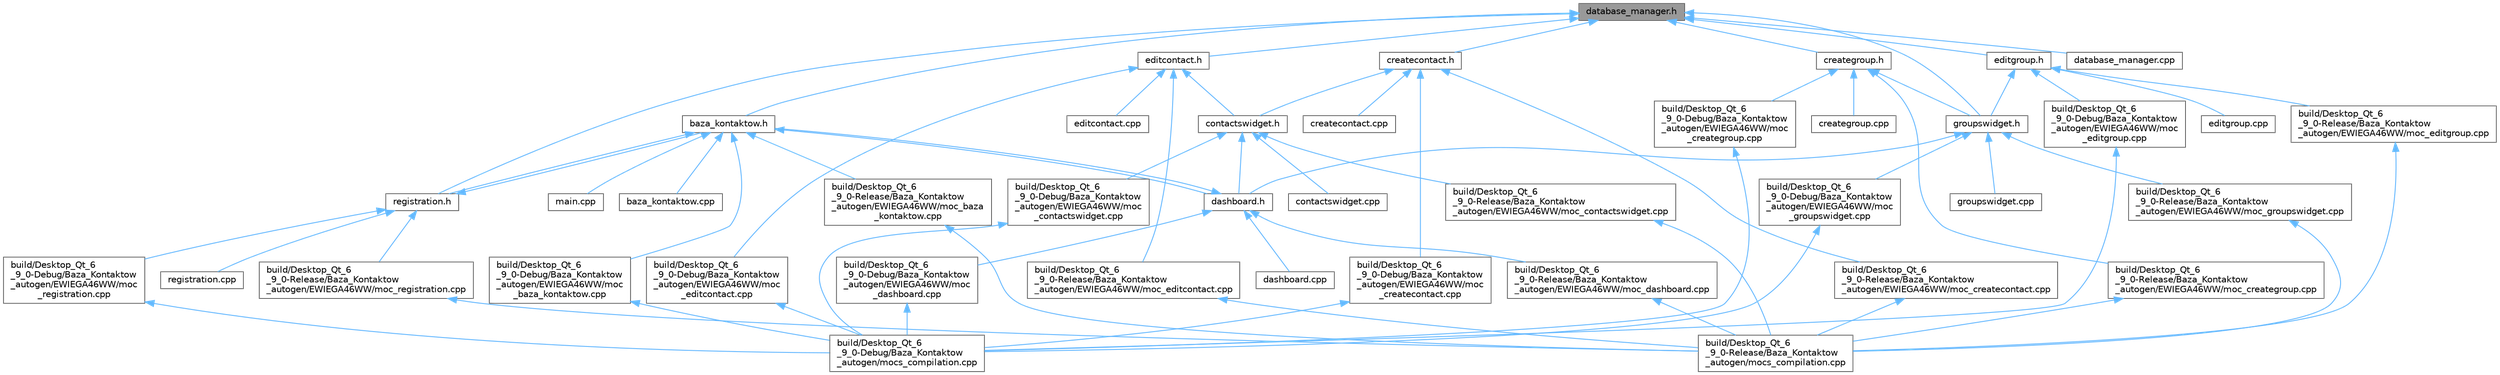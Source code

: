 digraph "database_manager.h"
{
 // LATEX_PDF_SIZE
  bgcolor="transparent";
  edge [fontname=Helvetica,fontsize=10,labelfontname=Helvetica,labelfontsize=10];
  node [fontname=Helvetica,fontsize=10,shape=box,height=0.2,width=0.4];
  Node1 [id="Node000001",label="database_manager.h",height=0.2,width=0.4,color="gray40", fillcolor="grey60", style="filled", fontcolor="black",tooltip=" "];
  Node1 -> Node2 [id="edge1_Node000001_Node000002",dir="back",color="steelblue1",style="solid",tooltip=" "];
  Node2 [id="Node000002",label="baza_kontaktow.h",height=0.2,width=0.4,color="grey40", fillcolor="white", style="filled",URL="$baza__kontaktow_8h.html",tooltip="Definicja klasy Baza_Kontaktow, głównego okna aplikacji, które pojawia się po uruchomieniu programu."];
  Node2 -> Node3 [id="edge2_Node000002_Node000003",dir="back",color="steelblue1",style="solid",tooltip=" "];
  Node3 [id="Node000003",label="baza_kontaktow.cpp",height=0.2,width=0.4,color="grey40", fillcolor="white", style="filled",URL="$baza__kontaktow_8cpp.html",tooltip=" "];
  Node2 -> Node4 [id="edge3_Node000002_Node000004",dir="back",color="steelblue1",style="solid",tooltip=" "];
  Node4 [id="Node000004",label="build/Desktop_Qt_6\l_9_0-Debug/Baza_Kontaktow\l_autogen/EWIEGA46WW/moc\l_baza_kontaktow.cpp",height=0.2,width=0.4,color="grey40", fillcolor="white", style="filled",URL="$Desktop__Qt__6__9__0-Debug_2Baza__Kontaktow__autogen_2EWIEGA46WW_2moc__baza__kontaktow_8cpp.html",tooltip=" "];
  Node4 -> Node5 [id="edge4_Node000004_Node000005",dir="back",color="steelblue1",style="solid",tooltip=" "];
  Node5 [id="Node000005",label="build/Desktop_Qt_6\l_9_0-Debug/Baza_Kontaktow\l_autogen/mocs_compilation.cpp",height=0.2,width=0.4,color="grey40", fillcolor="white", style="filled",URL="$Desktop__Qt__6__9__0-Debug_2Baza__Kontaktow__autogen_2mocs__compilation_8cpp.html",tooltip=" "];
  Node2 -> Node6 [id="edge5_Node000002_Node000006",dir="back",color="steelblue1",style="solid",tooltip=" "];
  Node6 [id="Node000006",label="build/Desktop_Qt_6\l_9_0-Release/Baza_Kontaktow\l_autogen/EWIEGA46WW/moc_baza\l_kontaktow.cpp",height=0.2,width=0.4,color="grey40", fillcolor="white", style="filled",URL="$Desktop__Qt__6__9__0-Release_2Baza__Kontaktow__autogen_2EWIEGA46WW_2moc__baza__kontaktow_8cpp.html",tooltip=" "];
  Node6 -> Node7 [id="edge6_Node000006_Node000007",dir="back",color="steelblue1",style="solid",tooltip=" "];
  Node7 [id="Node000007",label="build/Desktop_Qt_6\l_9_0-Release/Baza_Kontaktow\l_autogen/mocs_compilation.cpp",height=0.2,width=0.4,color="grey40", fillcolor="white", style="filled",URL="$Desktop__Qt__6__9__0-Release_2Baza__Kontaktow__autogen_2mocs__compilation_8cpp.html",tooltip=" "];
  Node2 -> Node8 [id="edge7_Node000002_Node000008",dir="back",color="steelblue1",style="solid",tooltip=" "];
  Node8 [id="Node000008",label="dashboard.h",height=0.2,width=0.4,color="grey40", fillcolor="white", style="filled",URL="$dashboard_8h.html",tooltip=" "];
  Node8 -> Node2 [id="edge8_Node000008_Node000002",dir="back",color="steelblue1",style="solid",tooltip=" "];
  Node8 -> Node9 [id="edge9_Node000008_Node000009",dir="back",color="steelblue1",style="solid",tooltip=" "];
  Node9 [id="Node000009",label="build/Desktop_Qt_6\l_9_0-Debug/Baza_Kontaktow\l_autogen/EWIEGA46WW/moc\l_dashboard.cpp",height=0.2,width=0.4,color="grey40", fillcolor="white", style="filled",URL="$Desktop__Qt__6__9__0-Debug_2Baza__Kontaktow__autogen_2EWIEGA46WW_2moc__dashboard_8cpp.html",tooltip=" "];
  Node9 -> Node5 [id="edge10_Node000009_Node000005",dir="back",color="steelblue1",style="solid",tooltip=" "];
  Node8 -> Node10 [id="edge11_Node000008_Node000010",dir="back",color="steelblue1",style="solid",tooltip=" "];
  Node10 [id="Node000010",label="build/Desktop_Qt_6\l_9_0-Release/Baza_Kontaktow\l_autogen/EWIEGA46WW/moc_dashboard.cpp",height=0.2,width=0.4,color="grey40", fillcolor="white", style="filled",URL="$Desktop__Qt__6__9__0-Release_2Baza__Kontaktow__autogen_2EWIEGA46WW_2moc__dashboard_8cpp.html",tooltip=" "];
  Node10 -> Node7 [id="edge12_Node000010_Node000007",dir="back",color="steelblue1",style="solid",tooltip=" "];
  Node8 -> Node11 [id="edge13_Node000008_Node000011",dir="back",color="steelblue1",style="solid",tooltip=" "];
  Node11 [id="Node000011",label="dashboard.cpp",height=0.2,width=0.4,color="grey40", fillcolor="white", style="filled",URL="$dashboard_8cpp.html",tooltip=" "];
  Node2 -> Node12 [id="edge14_Node000002_Node000012",dir="back",color="steelblue1",style="solid",tooltip=" "];
  Node12 [id="Node000012",label="main.cpp",height=0.2,width=0.4,color="grey40", fillcolor="white", style="filled",URL="$main_8cpp.html",tooltip=" "];
  Node2 -> Node13 [id="edge15_Node000002_Node000013",dir="back",color="steelblue1",style="solid",tooltip=" "];
  Node13 [id="Node000013",label="registration.h",height=0.2,width=0.4,color="grey40", fillcolor="white", style="filled",URL="$registration_8h.html",tooltip=" "];
  Node13 -> Node2 [id="edge16_Node000013_Node000002",dir="back",color="steelblue1",style="solid",tooltip=" "];
  Node13 -> Node14 [id="edge17_Node000013_Node000014",dir="back",color="steelblue1",style="solid",tooltip=" "];
  Node14 [id="Node000014",label="build/Desktop_Qt_6\l_9_0-Debug/Baza_Kontaktow\l_autogen/EWIEGA46WW/moc\l_registration.cpp",height=0.2,width=0.4,color="grey40", fillcolor="white", style="filled",URL="$Desktop__Qt__6__9__0-Debug_2Baza__Kontaktow__autogen_2EWIEGA46WW_2moc__registration_8cpp.html",tooltip=" "];
  Node14 -> Node5 [id="edge18_Node000014_Node000005",dir="back",color="steelblue1",style="solid",tooltip=" "];
  Node13 -> Node15 [id="edge19_Node000013_Node000015",dir="back",color="steelblue1",style="solid",tooltip=" "];
  Node15 [id="Node000015",label="build/Desktop_Qt_6\l_9_0-Release/Baza_Kontaktow\l_autogen/EWIEGA46WW/moc_registration.cpp",height=0.2,width=0.4,color="grey40", fillcolor="white", style="filled",URL="$Desktop__Qt__6__9__0-Release_2Baza__Kontaktow__autogen_2EWIEGA46WW_2moc__registration_8cpp.html",tooltip=" "];
  Node15 -> Node7 [id="edge20_Node000015_Node000007",dir="back",color="steelblue1",style="solid",tooltip=" "];
  Node13 -> Node16 [id="edge21_Node000013_Node000016",dir="back",color="steelblue1",style="solid",tooltip=" "];
  Node16 [id="Node000016",label="registration.cpp",height=0.2,width=0.4,color="grey40", fillcolor="white", style="filled",URL="$registration_8cpp.html",tooltip=" "];
  Node1 -> Node17 [id="edge22_Node000001_Node000017",dir="back",color="steelblue1",style="solid",tooltip=" "];
  Node17 [id="Node000017",label="createcontact.h",height=0.2,width=0.4,color="grey40", fillcolor="white", style="filled",URL="$createcontact_8h.html",tooltip=" "];
  Node17 -> Node18 [id="edge23_Node000017_Node000018",dir="back",color="steelblue1",style="solid",tooltip=" "];
  Node18 [id="Node000018",label="build/Desktop_Qt_6\l_9_0-Debug/Baza_Kontaktow\l_autogen/EWIEGA46WW/moc\l_createcontact.cpp",height=0.2,width=0.4,color="grey40", fillcolor="white", style="filled",URL="$Desktop__Qt__6__9__0-Debug_2Baza__Kontaktow__autogen_2EWIEGA46WW_2moc__createcontact_8cpp.html",tooltip=" "];
  Node18 -> Node5 [id="edge24_Node000018_Node000005",dir="back",color="steelblue1",style="solid",tooltip=" "];
  Node17 -> Node19 [id="edge25_Node000017_Node000019",dir="back",color="steelblue1",style="solid",tooltip=" "];
  Node19 [id="Node000019",label="build/Desktop_Qt_6\l_9_0-Release/Baza_Kontaktow\l_autogen/EWIEGA46WW/moc_createcontact.cpp",height=0.2,width=0.4,color="grey40", fillcolor="white", style="filled",URL="$Desktop__Qt__6__9__0-Release_2Baza__Kontaktow__autogen_2EWIEGA46WW_2moc__createcontact_8cpp.html",tooltip=" "];
  Node19 -> Node7 [id="edge26_Node000019_Node000007",dir="back",color="steelblue1",style="solid",tooltip=" "];
  Node17 -> Node20 [id="edge27_Node000017_Node000020",dir="back",color="steelblue1",style="solid",tooltip=" "];
  Node20 [id="Node000020",label="contactswidget.h",height=0.2,width=0.4,color="grey40", fillcolor="white", style="filled",URL="$contactswidget_8h.html",tooltip=" "];
  Node20 -> Node21 [id="edge28_Node000020_Node000021",dir="back",color="steelblue1",style="solid",tooltip=" "];
  Node21 [id="Node000021",label="build/Desktop_Qt_6\l_9_0-Debug/Baza_Kontaktow\l_autogen/EWIEGA46WW/moc\l_contactswidget.cpp",height=0.2,width=0.4,color="grey40", fillcolor="white", style="filled",URL="$Desktop__Qt__6__9__0-Debug_2Baza__Kontaktow__autogen_2EWIEGA46WW_2moc__contactswidget_8cpp.html",tooltip=" "];
  Node21 -> Node5 [id="edge29_Node000021_Node000005",dir="back",color="steelblue1",style="solid",tooltip=" "];
  Node20 -> Node22 [id="edge30_Node000020_Node000022",dir="back",color="steelblue1",style="solid",tooltip=" "];
  Node22 [id="Node000022",label="build/Desktop_Qt_6\l_9_0-Release/Baza_Kontaktow\l_autogen/EWIEGA46WW/moc_contactswidget.cpp",height=0.2,width=0.4,color="grey40", fillcolor="white", style="filled",URL="$Desktop__Qt__6__9__0-Release_2Baza__Kontaktow__autogen_2EWIEGA46WW_2moc__contactswidget_8cpp.html",tooltip=" "];
  Node22 -> Node7 [id="edge31_Node000022_Node000007",dir="back",color="steelblue1",style="solid",tooltip=" "];
  Node20 -> Node23 [id="edge32_Node000020_Node000023",dir="back",color="steelblue1",style="solid",tooltip=" "];
  Node23 [id="Node000023",label="contactswidget.cpp",height=0.2,width=0.4,color="grey40", fillcolor="white", style="filled",URL="$contactswidget_8cpp.html",tooltip=" "];
  Node20 -> Node8 [id="edge33_Node000020_Node000008",dir="back",color="steelblue1",style="solid",tooltip=" "];
  Node17 -> Node24 [id="edge34_Node000017_Node000024",dir="back",color="steelblue1",style="solid",tooltip=" "];
  Node24 [id="Node000024",label="createcontact.cpp",height=0.2,width=0.4,color="grey40", fillcolor="white", style="filled",URL="$createcontact_8cpp.html",tooltip=" "];
  Node1 -> Node25 [id="edge35_Node000001_Node000025",dir="back",color="steelblue1",style="solid",tooltip=" "];
  Node25 [id="Node000025",label="creategroup.h",height=0.2,width=0.4,color="grey40", fillcolor="white", style="filled",URL="$creategroup_8h.html",tooltip=" "];
  Node25 -> Node26 [id="edge36_Node000025_Node000026",dir="back",color="steelblue1",style="solid",tooltip=" "];
  Node26 [id="Node000026",label="build/Desktop_Qt_6\l_9_0-Debug/Baza_Kontaktow\l_autogen/EWIEGA46WW/moc\l_creategroup.cpp",height=0.2,width=0.4,color="grey40", fillcolor="white", style="filled",URL="$Desktop__Qt__6__9__0-Debug_2Baza__Kontaktow__autogen_2EWIEGA46WW_2moc__creategroup_8cpp.html",tooltip=" "];
  Node26 -> Node5 [id="edge37_Node000026_Node000005",dir="back",color="steelblue1",style="solid",tooltip=" "];
  Node25 -> Node27 [id="edge38_Node000025_Node000027",dir="back",color="steelblue1",style="solid",tooltip=" "];
  Node27 [id="Node000027",label="build/Desktop_Qt_6\l_9_0-Release/Baza_Kontaktow\l_autogen/EWIEGA46WW/moc_creategroup.cpp",height=0.2,width=0.4,color="grey40", fillcolor="white", style="filled",URL="$Desktop__Qt__6__9__0-Release_2Baza__Kontaktow__autogen_2EWIEGA46WW_2moc__creategroup_8cpp.html",tooltip=" "];
  Node27 -> Node7 [id="edge39_Node000027_Node000007",dir="back",color="steelblue1",style="solid",tooltip=" "];
  Node25 -> Node28 [id="edge40_Node000025_Node000028",dir="back",color="steelblue1",style="solid",tooltip=" "];
  Node28 [id="Node000028",label="creategroup.cpp",height=0.2,width=0.4,color="grey40", fillcolor="white", style="filled",URL="$creategroup_8cpp.html",tooltip=" "];
  Node25 -> Node29 [id="edge41_Node000025_Node000029",dir="back",color="steelblue1",style="solid",tooltip=" "];
  Node29 [id="Node000029",label="groupswidget.h",height=0.2,width=0.4,color="grey40", fillcolor="white", style="filled",URL="$groupswidget_8h.html",tooltip=" "];
  Node29 -> Node30 [id="edge42_Node000029_Node000030",dir="back",color="steelblue1",style="solid",tooltip=" "];
  Node30 [id="Node000030",label="build/Desktop_Qt_6\l_9_0-Debug/Baza_Kontaktow\l_autogen/EWIEGA46WW/moc\l_groupswidget.cpp",height=0.2,width=0.4,color="grey40", fillcolor="white", style="filled",URL="$Desktop__Qt__6__9__0-Debug_2Baza__Kontaktow__autogen_2EWIEGA46WW_2moc__groupswidget_8cpp.html",tooltip=" "];
  Node30 -> Node5 [id="edge43_Node000030_Node000005",dir="back",color="steelblue1",style="solid",tooltip=" "];
  Node29 -> Node31 [id="edge44_Node000029_Node000031",dir="back",color="steelblue1",style="solid",tooltip=" "];
  Node31 [id="Node000031",label="build/Desktop_Qt_6\l_9_0-Release/Baza_Kontaktow\l_autogen/EWIEGA46WW/moc_groupswidget.cpp",height=0.2,width=0.4,color="grey40", fillcolor="white", style="filled",URL="$Desktop__Qt__6__9__0-Release_2Baza__Kontaktow__autogen_2EWIEGA46WW_2moc__groupswidget_8cpp.html",tooltip=" "];
  Node31 -> Node7 [id="edge45_Node000031_Node000007",dir="back",color="steelblue1",style="solid",tooltip=" "];
  Node29 -> Node8 [id="edge46_Node000029_Node000008",dir="back",color="steelblue1",style="solid",tooltip=" "];
  Node29 -> Node32 [id="edge47_Node000029_Node000032",dir="back",color="steelblue1",style="solid",tooltip=" "];
  Node32 [id="Node000032",label="groupswidget.cpp",height=0.2,width=0.4,color="grey40", fillcolor="white", style="filled",URL="$groupswidget_8cpp.html",tooltip=" "];
  Node1 -> Node33 [id="edge48_Node000001_Node000033",dir="back",color="steelblue1",style="solid",tooltip=" "];
  Node33 [id="Node000033",label="database_manager.cpp",height=0.2,width=0.4,color="grey40", fillcolor="white", style="filled",URL="$database__manager_8cpp.html",tooltip=" "];
  Node1 -> Node34 [id="edge49_Node000001_Node000034",dir="back",color="steelblue1",style="solid",tooltip=" "];
  Node34 [id="Node000034",label="editcontact.h",height=0.2,width=0.4,color="grey40", fillcolor="white", style="filled",URL="$editcontact_8h.html",tooltip=" "];
  Node34 -> Node35 [id="edge50_Node000034_Node000035",dir="back",color="steelblue1",style="solid",tooltip=" "];
  Node35 [id="Node000035",label="build/Desktop_Qt_6\l_9_0-Debug/Baza_Kontaktow\l_autogen/EWIEGA46WW/moc\l_editcontact.cpp",height=0.2,width=0.4,color="grey40", fillcolor="white", style="filled",URL="$Desktop__Qt__6__9__0-Debug_2Baza__Kontaktow__autogen_2EWIEGA46WW_2moc__editcontact_8cpp.html",tooltip=" "];
  Node35 -> Node5 [id="edge51_Node000035_Node000005",dir="back",color="steelblue1",style="solid",tooltip=" "];
  Node34 -> Node36 [id="edge52_Node000034_Node000036",dir="back",color="steelblue1",style="solid",tooltip=" "];
  Node36 [id="Node000036",label="build/Desktop_Qt_6\l_9_0-Release/Baza_Kontaktow\l_autogen/EWIEGA46WW/moc_editcontact.cpp",height=0.2,width=0.4,color="grey40", fillcolor="white", style="filled",URL="$Desktop__Qt__6__9__0-Release_2Baza__Kontaktow__autogen_2EWIEGA46WW_2moc__editcontact_8cpp.html",tooltip=" "];
  Node36 -> Node7 [id="edge53_Node000036_Node000007",dir="back",color="steelblue1",style="solid",tooltip=" "];
  Node34 -> Node20 [id="edge54_Node000034_Node000020",dir="back",color="steelblue1",style="solid",tooltip=" "];
  Node34 -> Node37 [id="edge55_Node000034_Node000037",dir="back",color="steelblue1",style="solid",tooltip=" "];
  Node37 [id="Node000037",label="editcontact.cpp",height=0.2,width=0.4,color="grey40", fillcolor="white", style="filled",URL="$editcontact_8cpp.html",tooltip=" "];
  Node1 -> Node38 [id="edge56_Node000001_Node000038",dir="back",color="steelblue1",style="solid",tooltip=" "];
  Node38 [id="Node000038",label="editgroup.h",height=0.2,width=0.4,color="grey40", fillcolor="white", style="filled",URL="$editgroup_8h.html",tooltip=" "];
  Node38 -> Node39 [id="edge57_Node000038_Node000039",dir="back",color="steelblue1",style="solid",tooltip=" "];
  Node39 [id="Node000039",label="build/Desktop_Qt_6\l_9_0-Debug/Baza_Kontaktow\l_autogen/EWIEGA46WW/moc\l_editgroup.cpp",height=0.2,width=0.4,color="grey40", fillcolor="white", style="filled",URL="$Desktop__Qt__6__9__0-Debug_2Baza__Kontaktow__autogen_2EWIEGA46WW_2moc__editgroup_8cpp.html",tooltip=" "];
  Node39 -> Node5 [id="edge58_Node000039_Node000005",dir="back",color="steelblue1",style="solid",tooltip=" "];
  Node38 -> Node40 [id="edge59_Node000038_Node000040",dir="back",color="steelblue1",style="solid",tooltip=" "];
  Node40 [id="Node000040",label="build/Desktop_Qt_6\l_9_0-Release/Baza_Kontaktow\l_autogen/EWIEGA46WW/moc_editgroup.cpp",height=0.2,width=0.4,color="grey40", fillcolor="white", style="filled",URL="$Desktop__Qt__6__9__0-Release_2Baza__Kontaktow__autogen_2EWIEGA46WW_2moc__editgroup_8cpp.html",tooltip=" "];
  Node40 -> Node7 [id="edge60_Node000040_Node000007",dir="back",color="steelblue1",style="solid",tooltip=" "];
  Node38 -> Node41 [id="edge61_Node000038_Node000041",dir="back",color="steelblue1",style="solid",tooltip=" "];
  Node41 [id="Node000041",label="editgroup.cpp",height=0.2,width=0.4,color="grey40", fillcolor="white", style="filled",URL="$editgroup_8cpp.html",tooltip=" "];
  Node38 -> Node29 [id="edge62_Node000038_Node000029",dir="back",color="steelblue1",style="solid",tooltip=" "];
  Node1 -> Node29 [id="edge63_Node000001_Node000029",dir="back",color="steelblue1",style="solid",tooltip=" "];
  Node1 -> Node13 [id="edge64_Node000001_Node000013",dir="back",color="steelblue1",style="solid",tooltip=" "];
}
